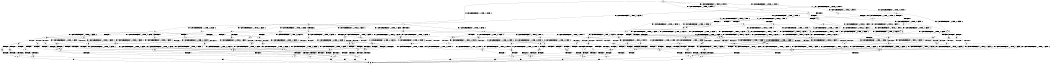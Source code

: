 digraph BCG {
size = "7, 10.5";
center = TRUE;
node [shape = circle];
0 [peripheries = 2];
0 -> 1 [label = "EX !0 !ATOMIC_EXCH_BRANCH (1, +1, TRUE, +0, 2, TRUE) !:0:"];
0 -> 2 [label = "EX !1 !ATOMIC_EXCH_BRANCH (1, +0, TRUE, +0, 1, TRUE) !:0:"];
0 -> 3 [label = "EX !2 !ATOMIC_EXCH_BRANCH (1, +1, TRUE, +1, 1, FALSE) !:0:"];
0 -> 4 [label = "EX !0 !ATOMIC_EXCH_BRANCH (1, +1, TRUE, +0, 2, TRUE) !:0:"];
1 -> 5 [label = "TERMINATE !0"];
2 -> 6 [label = "EX !0 !ATOMIC_EXCH_BRANCH (1, +1, TRUE, +0, 2, TRUE) !:0:"];
2 -> 7 [label = "EX !2 !ATOMIC_EXCH_BRANCH (1, +1, TRUE, +1, 1, FALSE) !:0:"];
2 -> 8 [label = "EX !0 !ATOMIC_EXCH_BRANCH (1, +1, TRUE, +0, 2, TRUE) !:0:"];
2 -> 2 [label = "EX !1 !ATOMIC_EXCH_BRANCH (1, +0, TRUE, +0, 1, TRUE) !:0:"];
3 -> 9 [label = "EX !0 !ATOMIC_EXCH_BRANCH (1, +1, TRUE, +0, 2, FALSE) !:0:"];
3 -> 10 [label = "TERMINATE !2"];
3 -> 11 [label = "EX !1 !ATOMIC_EXCH_BRANCH (1, +0, TRUE, +0, 1, FALSE) !:0:"];
3 -> 12 [label = "EX !0 !ATOMIC_EXCH_BRANCH (1, +1, TRUE, +0, 2, FALSE) !:0:"];
4 -> 5 [label = "TERMINATE !0"];
4 -> 13 [label = "TERMINATE !0"];
4 -> 14 [label = "EX !1 !ATOMIC_EXCH_BRANCH (1, +0, TRUE, +0, 1, FALSE) !:0:"];
4 -> 15 [label = "EX !2 !ATOMIC_EXCH_BRANCH (1, +1, TRUE, +1, 1, TRUE) !:0:"];
5 -> 16 [label = "EX !1 !ATOMIC_EXCH_BRANCH (1, +0, TRUE, +0, 1, FALSE) !:1:"];
6 -> 17 [label = "TERMINATE !0"];
7 -> 18 [label = "EX !0 !ATOMIC_EXCH_BRANCH (1, +1, TRUE, +0, 2, FALSE) !:0:"];
7 -> 19 [label = "TERMINATE !2"];
7 -> 20 [label = "EX !0 !ATOMIC_EXCH_BRANCH (1, +1, TRUE, +0, 2, FALSE) !:0:"];
7 -> 11 [label = "EX !1 !ATOMIC_EXCH_BRANCH (1, +0, TRUE, +0, 1, FALSE) !:0:"];
8 -> 17 [label = "TERMINATE !0"];
8 -> 21 [label = "TERMINATE !0"];
8 -> 22 [label = "EX !2 !ATOMIC_EXCH_BRANCH (1, +1, TRUE, +1, 1, TRUE) !:0:"];
8 -> 14 [label = "EX !1 !ATOMIC_EXCH_BRANCH (1, +0, TRUE, +0, 1, FALSE) !:0:"];
9 -> 23 [label = "TERMINATE !0"];
10 -> 24 [label = "EX !0 !ATOMIC_EXCH_BRANCH (1, +1, TRUE, +0, 2, FALSE) !:0:"];
10 -> 25 [label = "EX !1 !ATOMIC_EXCH_BRANCH (1, +0, TRUE, +0, 1, FALSE) !:0:"];
10 -> 26 [label = "EX !0 !ATOMIC_EXCH_BRANCH (1, +1, TRUE, +0, 2, FALSE) !:0:"];
11 -> 27 [label = "EX !0 !ATOMIC_EXCH_BRANCH (1, +1, TRUE, +0, 2, TRUE) !:0:"];
11 -> 28 [label = "TERMINATE !1"];
11 -> 29 [label = "TERMINATE !2"];
11 -> 30 [label = "EX !0 !ATOMIC_EXCH_BRANCH (1, +1, TRUE, +0, 2, TRUE) !:0:"];
12 -> 23 [label = "TERMINATE !0"];
12 -> 31 [label = "TERMINATE !2"];
12 -> 32 [label = "TERMINATE !0"];
12 -> 33 [label = "EX !1 !ATOMIC_EXCH_BRANCH (1, +0, TRUE, +0, 1, FALSE) !:0:"];
13 -> 16 [label = "EX !1 !ATOMIC_EXCH_BRANCH (1, +0, TRUE, +0, 1, FALSE) !:1:"];
13 -> 34 [label = "EX !2 !ATOMIC_EXCH_BRANCH (1, +1, TRUE, +1, 1, TRUE) !:1:"];
13 -> 35 [label = "EX !1 !ATOMIC_EXCH_BRANCH (1, +0, TRUE, +0, 1, FALSE) !:1:"];
14 -> 36 [label = "TERMINATE !0"];
14 -> 37 [label = "TERMINATE !1"];
14 -> 38 [label = "TERMINATE !0"];
14 -> 30 [label = "EX !2 !ATOMIC_EXCH_BRANCH (1, +1, TRUE, +1, 1, FALSE) !:0:"];
15 -> 39 [label = "TERMINATE !0"];
15 -> 40 [label = "TERMINATE !0"];
15 -> 41 [label = "EX !1 !ATOMIC_EXCH_BRANCH (1, +0, TRUE, +0, 1, FALSE) !:0:"];
15 -> 15 [label = "EX !2 !ATOMIC_EXCH_BRANCH (1, +1, TRUE, +1, 1, TRUE) !:0:"];
16 -> 42 [label = "TERMINATE !1"];
17 -> 16 [label = "EX !1 !ATOMIC_EXCH_BRANCH (1, +0, TRUE, +0, 1, FALSE) !:1:"];
18 -> 43 [label = "TERMINATE !0"];
19 -> 44 [label = "EX !0 !ATOMIC_EXCH_BRANCH (1, +1, TRUE, +0, 2, FALSE) !:0:"];
19 -> 45 [label = "EX !0 !ATOMIC_EXCH_BRANCH (1, +1, TRUE, +0, 2, FALSE) !:0:"];
19 -> 25 [label = "EX !1 !ATOMIC_EXCH_BRANCH (1, +0, TRUE, +0, 1, FALSE) !:0:"];
20 -> 43 [label = "TERMINATE !0"];
20 -> 46 [label = "TERMINATE !2"];
20 -> 47 [label = "TERMINATE !0"];
20 -> 33 [label = "EX !1 !ATOMIC_EXCH_BRANCH (1, +0, TRUE, +0, 1, FALSE) !:0:"];
21 -> 16 [label = "EX !1 !ATOMIC_EXCH_BRANCH (1, +0, TRUE, +0, 1, FALSE) !:1:"];
21 -> 48 [label = "EX !2 !ATOMIC_EXCH_BRANCH (1, +1, TRUE, +1, 1, TRUE) !:1:"];
21 -> 35 [label = "EX !1 !ATOMIC_EXCH_BRANCH (1, +0, TRUE, +0, 1, FALSE) !:1:"];
22 -> 49 [label = "TERMINATE !0"];
22 -> 50 [label = "TERMINATE !0"];
22 -> 22 [label = "EX !2 !ATOMIC_EXCH_BRANCH (1, +1, TRUE, +1, 1, TRUE) !:0:"];
22 -> 41 [label = "EX !1 !ATOMIC_EXCH_BRANCH (1, +0, TRUE, +0, 1, FALSE) !:0:"];
23 -> 51 [label = "EX !1 !ATOMIC_EXCH_BRANCH (1, +0, TRUE, +0, 1, FALSE) !:1:"];
24 -> 52 [label = "TERMINATE !0"];
25 -> 53 [label = "EX !0 !ATOMIC_EXCH_BRANCH (1, +1, TRUE, +0, 2, TRUE) !:0:"];
25 -> 54 [label = "TERMINATE !1"];
25 -> 55 [label = "EX !0 !ATOMIC_EXCH_BRANCH (1, +1, TRUE, +0, 2, TRUE) !:0:"];
26 -> 52 [label = "TERMINATE !0"];
26 -> 56 [label = "TERMINATE !0"];
26 -> 57 [label = "EX !1 !ATOMIC_EXCH_BRANCH (1, +0, TRUE, +0, 1, FALSE) !:0:"];
27 -> 58 [label = "TERMINATE !0"];
28 -> 59 [label = "EX !0 !ATOMIC_EXCH_BRANCH (1, +1, TRUE, +0, 2, TRUE) !:0:"];
28 -> 60 [label = "TERMINATE !2"];
28 -> 61 [label = "EX !0 !ATOMIC_EXCH_BRANCH (1, +1, TRUE, +0, 2, TRUE) !:0:"];
29 -> 53 [label = "EX !0 !ATOMIC_EXCH_BRANCH (1, +1, TRUE, +0, 2, TRUE) !:0:"];
29 -> 54 [label = "TERMINATE !1"];
29 -> 55 [label = "EX !0 !ATOMIC_EXCH_BRANCH (1, +1, TRUE, +0, 2, TRUE) !:0:"];
30 -> 58 [label = "TERMINATE !0"];
30 -> 62 [label = "TERMINATE !1"];
30 -> 63 [label = "TERMINATE !2"];
30 -> 64 [label = "TERMINATE !0"];
31 -> 52 [label = "TERMINATE !0"];
31 -> 56 [label = "TERMINATE !0"];
31 -> 57 [label = "EX !1 !ATOMIC_EXCH_BRANCH (1, +0, TRUE, +0, 1, FALSE) !:0:"];
32 -> 51 [label = "EX !1 !ATOMIC_EXCH_BRANCH (1, +0, TRUE, +0, 1, FALSE) !:1:"];
32 -> 65 [label = "TERMINATE !2"];
32 -> 66 [label = "EX !1 !ATOMIC_EXCH_BRANCH (1, +0, TRUE, +0, 1, FALSE) !:1:"];
33 -> 67 [label = "TERMINATE !0"];
33 -> 68 [label = "TERMINATE !1"];
33 -> 69 [label = "TERMINATE !2"];
33 -> 70 [label = "TERMINATE !0"];
34 -> 71 [label = "EX !1 !ATOMIC_EXCH_BRANCH (1, +0, TRUE, +0, 1, FALSE) !:1:"];
34 -> 72 [label = "EX !1 !ATOMIC_EXCH_BRANCH (1, +0, TRUE, +0, 1, FALSE) !:1:"];
34 -> 34 [label = "EX !2 !ATOMIC_EXCH_BRANCH (1, +1, TRUE, +1, 1, TRUE) !:1:"];
35 -> 42 [label = "TERMINATE !1"];
35 -> 73 [label = "TERMINATE !1"];
35 -> 74 [label = "EX !2 !ATOMIC_EXCH_BRANCH (1, +1, TRUE, +1, 1, FALSE) !:1:"];
36 -> 42 [label = "TERMINATE !1"];
37 -> 75 [label = "TERMINATE !0"];
37 -> 76 [label = "TERMINATE !0"];
37 -> 61 [label = "EX !2 !ATOMIC_EXCH_BRANCH (1, +1, TRUE, +1, 1, FALSE) !:0:"];
38 -> 42 [label = "TERMINATE !1"];
38 -> 73 [label = "TERMINATE !1"];
38 -> 74 [label = "EX !2 !ATOMIC_EXCH_BRANCH (1, +1, TRUE, +1, 1, FALSE) !:1:"];
39 -> 71 [label = "EX !1 !ATOMIC_EXCH_BRANCH (1, +0, TRUE, +0, 1, FALSE) !:1:"];
40 -> 71 [label = "EX !1 !ATOMIC_EXCH_BRANCH (1, +0, TRUE, +0, 1, FALSE) !:1:"];
40 -> 72 [label = "EX !1 !ATOMIC_EXCH_BRANCH (1, +0, TRUE, +0, 1, FALSE) !:1:"];
40 -> 34 [label = "EX !2 !ATOMIC_EXCH_BRANCH (1, +1, TRUE, +1, 1, TRUE) !:1:"];
41 -> 77 [label = "TERMINATE !0"];
41 -> 78 [label = "TERMINATE !1"];
41 -> 79 [label = "TERMINATE !0"];
41 -> 30 [label = "EX !2 !ATOMIC_EXCH_BRANCH (1, +1, TRUE, +1, 1, FALSE) !:0:"];
42 -> 80 [label = "EX !2 !ATOMIC_EXCH_BRANCH (1, +1, TRUE, +1, 1, FALSE) !:2:"];
43 -> 51 [label = "EX !1 !ATOMIC_EXCH_BRANCH (1, +0, TRUE, +0, 1, FALSE) !:1:"];
44 -> 81 [label = "TERMINATE !0"];
45 -> 81 [label = "TERMINATE !0"];
45 -> 82 [label = "TERMINATE !0"];
45 -> 57 [label = "EX !1 !ATOMIC_EXCH_BRANCH (1, +0, TRUE, +0, 1, FALSE) !:0:"];
46 -> 81 [label = "TERMINATE !0"];
46 -> 82 [label = "TERMINATE !0"];
46 -> 57 [label = "EX !1 !ATOMIC_EXCH_BRANCH (1, +0, TRUE, +0, 1, FALSE) !:0:"];
47 -> 51 [label = "EX !1 !ATOMIC_EXCH_BRANCH (1, +0, TRUE, +0, 1, FALSE) !:1:"];
47 -> 83 [label = "TERMINATE !2"];
47 -> 66 [label = "EX !1 !ATOMIC_EXCH_BRANCH (1, +0, TRUE, +0, 1, FALSE) !:1:"];
48 -> 71 [label = "EX !1 !ATOMIC_EXCH_BRANCH (1, +0, TRUE, +0, 1, FALSE) !:1:"];
48 -> 48 [label = "EX !2 !ATOMIC_EXCH_BRANCH (1, +1, TRUE, +1, 1, TRUE) !:1:"];
48 -> 72 [label = "EX !1 !ATOMIC_EXCH_BRANCH (1, +0, TRUE, +0, 1, FALSE) !:1:"];
49 -> 71 [label = "EX !1 !ATOMIC_EXCH_BRANCH (1, +0, TRUE, +0, 1, FALSE) !:1:"];
50 -> 71 [label = "EX !1 !ATOMIC_EXCH_BRANCH (1, +0, TRUE, +0, 1, FALSE) !:1:"];
50 -> 48 [label = "EX !2 !ATOMIC_EXCH_BRANCH (1, +1, TRUE, +1, 1, TRUE) !:1:"];
50 -> 72 [label = "EX !1 !ATOMIC_EXCH_BRANCH (1, +0, TRUE, +0, 1, FALSE) !:1:"];
51 -> 84 [label = "TERMINATE !2"];
52 -> 85 [label = "EX !1 !ATOMIC_EXCH_BRANCH (1, +0, TRUE, +0, 1, FALSE) !:1:"];
53 -> 86 [label = "TERMINATE !0"];
54 -> 87 [label = "EX !0 !ATOMIC_EXCH_BRANCH (1, +1, TRUE, +0, 2, TRUE) !:0:"];
54 -> 88 [label = "EX !0 !ATOMIC_EXCH_BRANCH (1, +1, TRUE, +0, 2, TRUE) !:0:"];
55 -> 86 [label = "TERMINATE !0"];
55 -> 89 [label = "TERMINATE !1"];
55 -> 90 [label = "TERMINATE !0"];
56 -> 85 [label = "EX !1 !ATOMIC_EXCH_BRANCH (1, +0, TRUE, +0, 1, FALSE) !:1:"];
56 -> 91 [label = "EX !1 !ATOMIC_EXCH_BRANCH (1, +0, TRUE, +0, 1, FALSE) !:1:"];
57 -> 92 [label = "TERMINATE !0"];
57 -> 93 [label = "TERMINATE !1"];
57 -> 94 [label = "TERMINATE !0"];
58 -> 95 [label = "TERMINATE !2"];
59 -> 96 [label = "TERMINATE !0"];
60 -> 87 [label = "EX !0 !ATOMIC_EXCH_BRANCH (1, +1, TRUE, +0, 2, TRUE) !:0:"];
60 -> 88 [label = "EX !0 !ATOMIC_EXCH_BRANCH (1, +1, TRUE, +0, 2, TRUE) !:0:"];
61 -> 96 [label = "TERMINATE !0"];
61 -> 97 [label = "TERMINATE !2"];
61 -> 98 [label = "TERMINATE !0"];
62 -> 96 [label = "TERMINATE !0"];
62 -> 97 [label = "TERMINATE !2"];
62 -> 98 [label = "TERMINATE !0"];
63 -> 86 [label = "TERMINATE !0"];
63 -> 89 [label = "TERMINATE !1"];
63 -> 90 [label = "TERMINATE !0"];
64 -> 95 [label = "TERMINATE !2"];
64 -> 99 [label = "TERMINATE !1"];
64 -> 100 [label = "TERMINATE !2"];
65 -> 85 [label = "EX !1 !ATOMIC_EXCH_BRANCH (1, +0, TRUE, +0, 1, FALSE) !:1:"];
65 -> 91 [label = "EX !1 !ATOMIC_EXCH_BRANCH (1, +0, TRUE, +0, 1, FALSE) !:1:"];
66 -> 84 [label = "TERMINATE !2"];
66 -> 101 [label = "TERMINATE !1"];
66 -> 102 [label = "TERMINATE !2"];
67 -> 84 [label = "TERMINATE !2"];
68 -> 103 [label = "TERMINATE !0"];
68 -> 104 [label = "TERMINATE !2"];
68 -> 105 [label = "TERMINATE !0"];
69 -> 92 [label = "TERMINATE !0"];
69 -> 93 [label = "TERMINATE !1"];
69 -> 94 [label = "TERMINATE !0"];
70 -> 84 [label = "TERMINATE !2"];
70 -> 101 [label = "TERMINATE !1"];
70 -> 102 [label = "TERMINATE !2"];
71 -> 106 [label = "TERMINATE !1"];
72 -> 106 [label = "TERMINATE !1"];
72 -> 107 [label = "TERMINATE !1"];
72 -> 74 [label = "EX !2 !ATOMIC_EXCH_BRANCH (1, +1, TRUE, +1, 1, FALSE) !:1:"];
73 -> 80 [label = "EX !2 !ATOMIC_EXCH_BRANCH (1, +1, TRUE, +1, 1, FALSE) !:2:"];
73 -> 108 [label = "EX !2 !ATOMIC_EXCH_BRANCH (1, +1, TRUE, +1, 1, FALSE) !:2:"];
74 -> 95 [label = "TERMINATE !2"];
74 -> 99 [label = "TERMINATE !1"];
74 -> 100 [label = "TERMINATE !2"];
75 -> 80 [label = "EX !2 !ATOMIC_EXCH_BRANCH (1, +1, TRUE, +1, 1, FALSE) !:2:"];
76 -> 80 [label = "EX !2 !ATOMIC_EXCH_BRANCH (1, +1, TRUE, +1, 1, FALSE) !:2:"];
76 -> 108 [label = "EX !2 !ATOMIC_EXCH_BRANCH (1, +1, TRUE, +1, 1, FALSE) !:2:"];
77 -> 106 [label = "TERMINATE !1"];
78 -> 109 [label = "TERMINATE !0"];
78 -> 110 [label = "TERMINATE !0"];
78 -> 61 [label = "EX !2 !ATOMIC_EXCH_BRANCH (1, +1, TRUE, +1, 1, FALSE) !:0:"];
79 -> 106 [label = "TERMINATE !1"];
79 -> 107 [label = "TERMINATE !1"];
79 -> 74 [label = "EX !2 !ATOMIC_EXCH_BRANCH (1, +1, TRUE, +1, 1, FALSE) !:1:"];
80 -> 111 [label = "TERMINATE !2"];
81 -> 85 [label = "EX !1 !ATOMIC_EXCH_BRANCH (1, +0, TRUE, +0, 1, FALSE) !:1:"];
82 -> 85 [label = "EX !1 !ATOMIC_EXCH_BRANCH (1, +0, TRUE, +0, 1, FALSE) !:1:"];
82 -> 91 [label = "EX !1 !ATOMIC_EXCH_BRANCH (1, +0, TRUE, +0, 1, FALSE) !:1:"];
83 -> 85 [label = "EX !1 !ATOMIC_EXCH_BRANCH (1, +0, TRUE, +0, 1, FALSE) !:1:"];
83 -> 91 [label = "EX !1 !ATOMIC_EXCH_BRANCH (1, +0, TRUE, +0, 1, FALSE) !:1:"];
84 -> 112 [label = "TERMINATE !1"];
85 -> 112 [label = "TERMINATE !1"];
86 -> 113 [label = "TERMINATE !1"];
87 -> 114 [label = "TERMINATE !0"];
88 -> 114 [label = "TERMINATE !0"];
88 -> 115 [label = "TERMINATE !0"];
89 -> 114 [label = "TERMINATE !0"];
89 -> 115 [label = "TERMINATE !0"];
90 -> 113 [label = "TERMINATE !1"];
90 -> 116 [label = "TERMINATE !1"];
91 -> 112 [label = "TERMINATE !1"];
91 -> 117 [label = "TERMINATE !1"];
92 -> 112 [label = "TERMINATE !1"];
93 -> 118 [label = "TERMINATE !0"];
93 -> 119 [label = "TERMINATE !0"];
94 -> 112 [label = "TERMINATE !1"];
94 -> 117 [label = "TERMINATE !1"];
95 -> 113 [label = "TERMINATE !1"];
96 -> 111 [label = "TERMINATE !2"];
97 -> 114 [label = "TERMINATE !0"];
97 -> 115 [label = "TERMINATE !0"];
98 -> 111 [label = "TERMINATE !2"];
98 -> 120 [label = "TERMINATE !2"];
99 -> 111 [label = "TERMINATE !2"];
99 -> 120 [label = "TERMINATE !2"];
100 -> 113 [label = "TERMINATE !1"];
100 -> 116 [label = "TERMINATE !1"];
101 -> 121 [label = "TERMINATE !2"];
101 -> 122 [label = "TERMINATE !2"];
102 -> 112 [label = "TERMINATE !1"];
102 -> 117 [label = "TERMINATE !1"];
103 -> 121 [label = "TERMINATE !2"];
104 -> 118 [label = "TERMINATE !0"];
104 -> 119 [label = "TERMINATE !0"];
105 -> 121 [label = "TERMINATE !2"];
105 -> 122 [label = "TERMINATE !2"];
106 -> 80 [label = "EX !2 !ATOMIC_EXCH_BRANCH (1, +1, TRUE, +1, 1, FALSE) !:2:"];
107 -> 80 [label = "EX !2 !ATOMIC_EXCH_BRANCH (1, +1, TRUE, +1, 1, FALSE) !:2:"];
107 -> 108 [label = "EX !2 !ATOMIC_EXCH_BRANCH (1, +1, TRUE, +1, 1, FALSE) !:2:"];
108 -> 111 [label = "TERMINATE !2"];
108 -> 120 [label = "TERMINATE !2"];
109 -> 80 [label = "EX !2 !ATOMIC_EXCH_BRANCH (1, +1, TRUE, +1, 1, FALSE) !:2:"];
110 -> 80 [label = "EX !2 !ATOMIC_EXCH_BRANCH (1, +1, TRUE, +1, 1, FALSE) !:2:"];
110 -> 108 [label = "EX !2 !ATOMIC_EXCH_BRANCH (1, +1, TRUE, +1, 1, FALSE) !:2:"];
111 -> 123 [label = "exit"];
112 -> 123 [label = "exit"];
113 -> 123 [label = "exit"];
114 -> 123 [label = "exit"];
115 -> 123 [label = "exit"];
116 -> 123 [label = "exit"];
117 -> 123 [label = "exit"];
118 -> 123 [label = "exit"];
119 -> 123 [label = "exit"];
120 -> 123 [label = "exit"];
121 -> 123 [label = "exit"];
122 -> 123 [label = "exit"];
}

